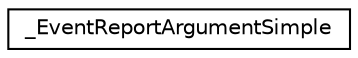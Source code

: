 digraph "Graphical Class Hierarchy"
{
  edge [fontname="Helvetica",fontsize="10",labelfontname="Helvetica",labelfontsize="10"];
  node [fontname="Helvetica",fontsize="10",shape=record];
  rankdir="LR";
  Node1 [label="_EventReportArgumentSimple",height=0.2,width=0.4,color="black", fillcolor="white", style="filled",URL="$struct___event_report_argument_simple.html"];
}
